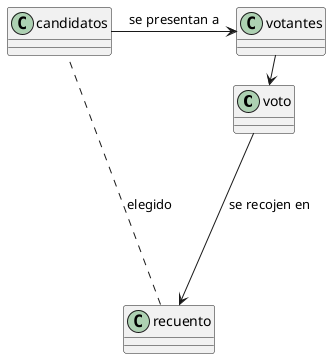 @startuml

class voto
class votantes
class candidatos
class recuento

candidatos -> votantes : se presentan a
votantes -> voto : derecho a votos
voto ->  recuento : se recojen en
recuento .... candidatos : elegido

@enduml